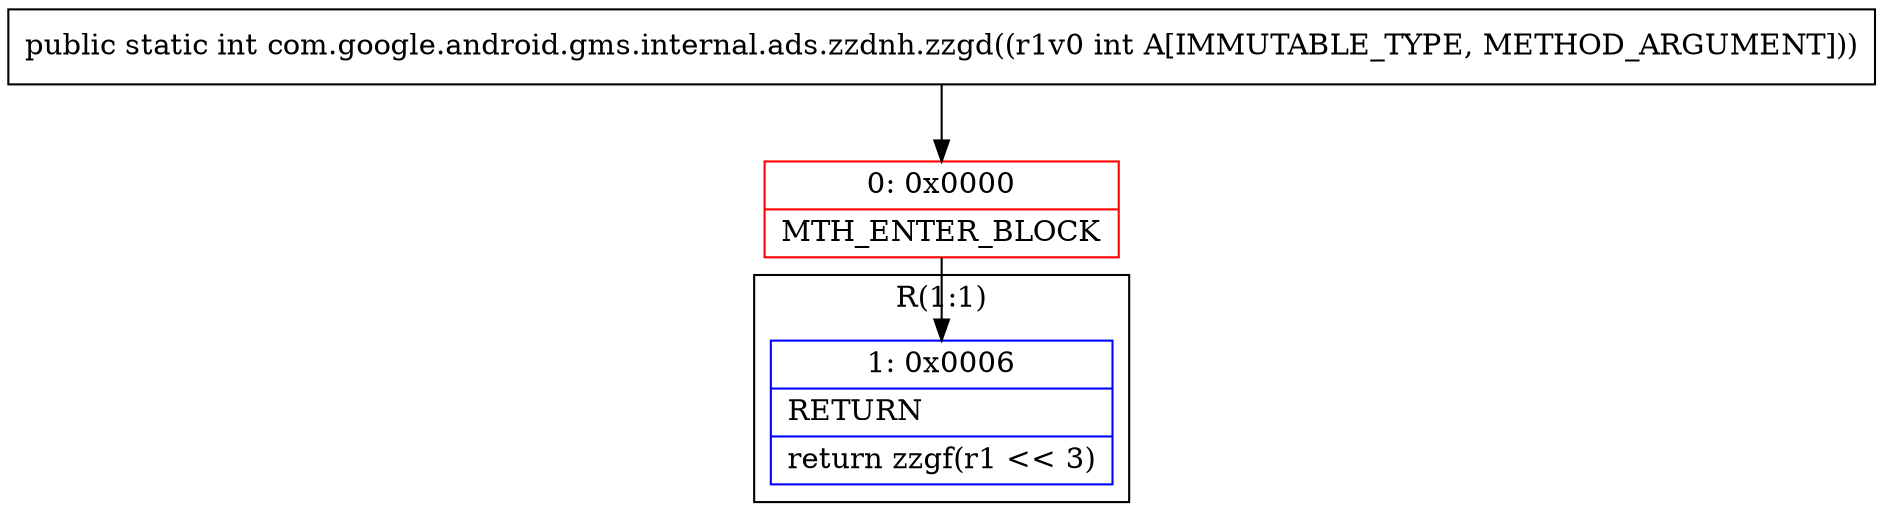 digraph "CFG forcom.google.android.gms.internal.ads.zzdnh.zzgd(I)I" {
subgraph cluster_Region_1952717840 {
label = "R(1:1)";
node [shape=record,color=blue];
Node_1 [shape=record,label="{1\:\ 0x0006|RETURN\l|return zzgf(r1 \<\< 3)\l}"];
}
Node_0 [shape=record,color=red,label="{0\:\ 0x0000|MTH_ENTER_BLOCK\l}"];
MethodNode[shape=record,label="{public static int com.google.android.gms.internal.ads.zzdnh.zzgd((r1v0 int A[IMMUTABLE_TYPE, METHOD_ARGUMENT])) }"];
MethodNode -> Node_0;
Node_0 -> Node_1;
}

